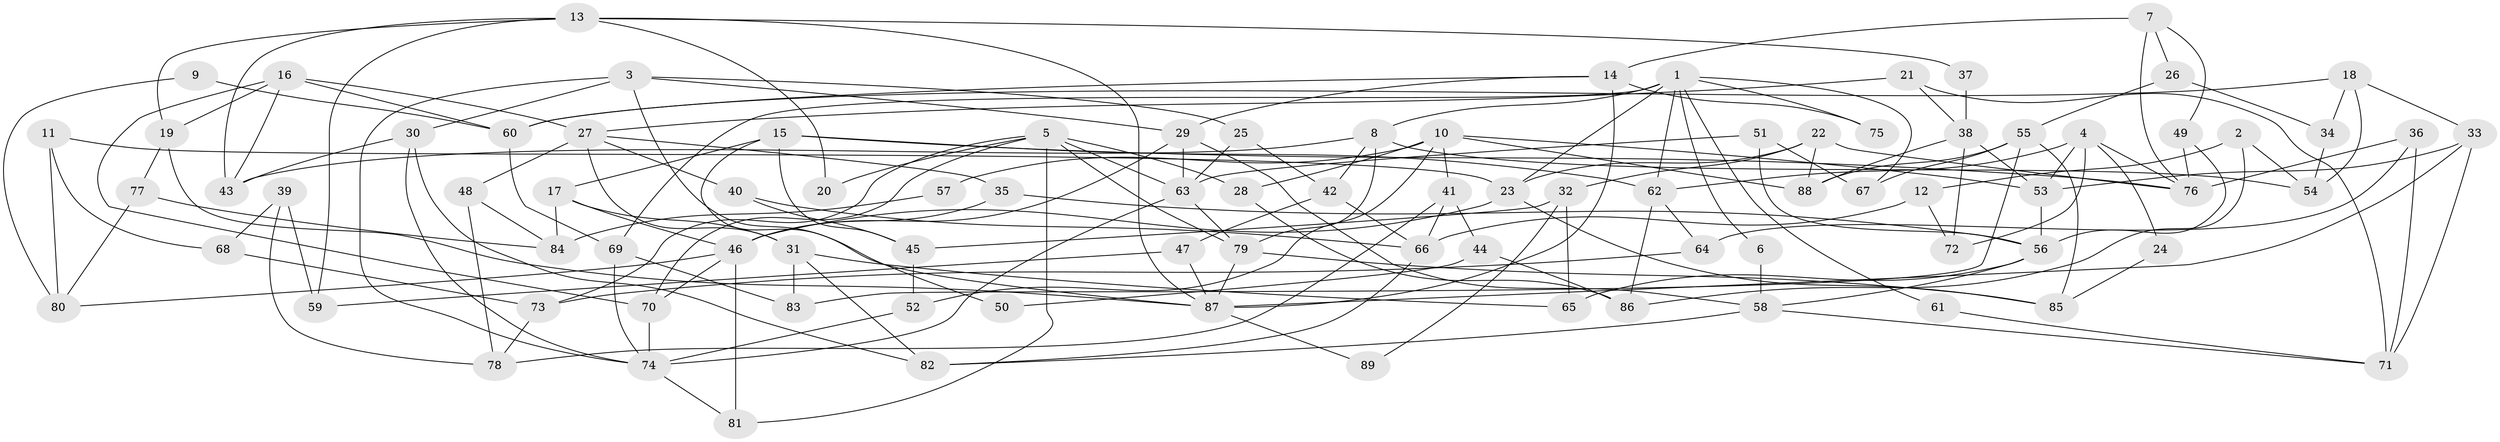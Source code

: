 // coarse degree distribution, {5: 0.1935483870967742, 2: 0.12903225806451613, 4: 0.22580645161290322, 6: 0.12903225806451613, 3: 0.22580645161290322, 8: 0.03225806451612903, 13: 0.016129032258064516, 7: 0.04838709677419355}
// Generated by graph-tools (version 1.1) at 2025/53/03/04/25 21:53:21]
// undirected, 89 vertices, 178 edges
graph export_dot {
graph [start="1"]
  node [color=gray90,style=filled];
  1;
  2;
  3;
  4;
  5;
  6;
  7;
  8;
  9;
  10;
  11;
  12;
  13;
  14;
  15;
  16;
  17;
  18;
  19;
  20;
  21;
  22;
  23;
  24;
  25;
  26;
  27;
  28;
  29;
  30;
  31;
  32;
  33;
  34;
  35;
  36;
  37;
  38;
  39;
  40;
  41;
  42;
  43;
  44;
  45;
  46;
  47;
  48;
  49;
  50;
  51;
  52;
  53;
  54;
  55;
  56;
  57;
  58;
  59;
  60;
  61;
  62;
  63;
  64;
  65;
  66;
  67;
  68;
  69;
  70;
  71;
  72;
  73;
  74;
  75;
  76;
  77;
  78;
  79;
  80;
  81;
  82;
  83;
  84;
  85;
  86;
  87;
  88;
  89;
  1 -- 8;
  1 -- 69;
  1 -- 6;
  1 -- 23;
  1 -- 61;
  1 -- 62;
  1 -- 67;
  1 -- 75;
  2 -- 12;
  2 -- 54;
  2 -- 86;
  3 -- 74;
  3 -- 29;
  3 -- 25;
  3 -- 30;
  3 -- 87;
  4 -- 76;
  4 -- 62;
  4 -- 24;
  4 -- 53;
  4 -- 72;
  5 -- 70;
  5 -- 81;
  5 -- 20;
  5 -- 28;
  5 -- 63;
  5 -- 73;
  5 -- 79;
  6 -- 58;
  7 -- 14;
  7 -- 76;
  7 -- 26;
  7 -- 49;
  8 -- 43;
  8 -- 79;
  8 -- 42;
  8 -- 54;
  9 -- 60;
  9 -- 80;
  10 -- 88;
  10 -- 41;
  10 -- 28;
  10 -- 52;
  10 -- 53;
  10 -- 57;
  11 -- 68;
  11 -- 23;
  11 -- 80;
  12 -- 66;
  12 -- 72;
  13 -- 43;
  13 -- 87;
  13 -- 19;
  13 -- 20;
  13 -- 37;
  13 -- 59;
  14 -- 87;
  14 -- 60;
  14 -- 29;
  14 -- 75;
  15 -- 62;
  15 -- 45;
  15 -- 17;
  15 -- 50;
  15 -- 76;
  16 -- 70;
  16 -- 19;
  16 -- 27;
  16 -- 43;
  16 -- 60;
  17 -- 46;
  17 -- 31;
  17 -- 84;
  18 -- 33;
  18 -- 54;
  18 -- 34;
  18 -- 60;
  19 -- 87;
  19 -- 77;
  21 -- 27;
  21 -- 38;
  21 -- 71;
  22 -- 76;
  22 -- 23;
  22 -- 32;
  22 -- 88;
  23 -- 85;
  23 -- 46;
  24 -- 85;
  25 -- 63;
  25 -- 42;
  26 -- 55;
  26 -- 34;
  27 -- 31;
  27 -- 35;
  27 -- 40;
  27 -- 48;
  28 -- 86;
  29 -- 63;
  29 -- 46;
  29 -- 58;
  30 -- 82;
  30 -- 43;
  30 -- 74;
  31 -- 65;
  31 -- 82;
  31 -- 83;
  32 -- 45;
  32 -- 65;
  32 -- 89;
  33 -- 53;
  33 -- 71;
  33 -- 87;
  34 -- 54;
  35 -- 46;
  35 -- 56;
  36 -- 71;
  36 -- 76;
  36 -- 64;
  37 -- 38;
  38 -- 53;
  38 -- 88;
  38 -- 72;
  39 -- 78;
  39 -- 59;
  39 -- 68;
  40 -- 66;
  40 -- 45;
  41 -- 78;
  41 -- 66;
  41 -- 44;
  42 -- 47;
  42 -- 66;
  44 -- 86;
  44 -- 50;
  45 -- 52;
  46 -- 70;
  46 -- 80;
  46 -- 81;
  47 -- 87;
  47 -- 59;
  48 -- 84;
  48 -- 78;
  49 -- 56;
  49 -- 76;
  51 -- 63;
  51 -- 56;
  51 -- 67;
  52 -- 74;
  53 -- 56;
  55 -- 67;
  55 -- 83;
  55 -- 85;
  55 -- 88;
  56 -- 58;
  56 -- 65;
  57 -- 84;
  58 -- 71;
  58 -- 82;
  60 -- 69;
  61 -- 71;
  62 -- 86;
  62 -- 64;
  63 -- 79;
  63 -- 74;
  64 -- 73;
  66 -- 82;
  68 -- 73;
  69 -- 74;
  69 -- 83;
  70 -- 74;
  73 -- 78;
  74 -- 81;
  77 -- 80;
  77 -- 84;
  79 -- 87;
  79 -- 85;
  87 -- 89;
}
